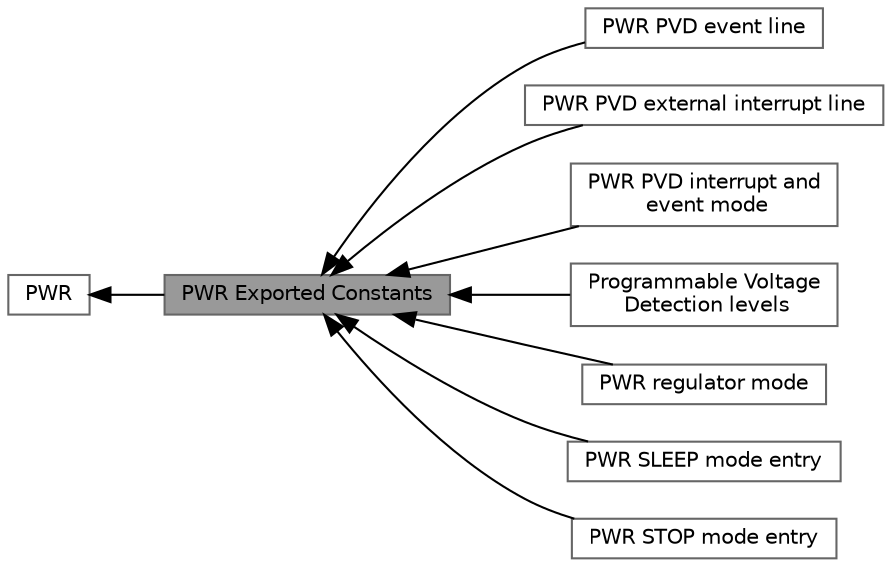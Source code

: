 digraph "PWR Exported Constants"
{
 // LATEX_PDF_SIZE
  bgcolor="transparent";
  edge [fontname=Helvetica,fontsize=10,labelfontname=Helvetica,labelfontsize=10];
  node [fontname=Helvetica,fontsize=10,shape=box,height=0.2,width=0.4];
  rankdir=LR;
  Node2 [id="Node000002",label="PWR",height=0.2,width=0.4,color="grey40", fillcolor="white", style="filled",URL="$group___p_w_r.html",tooltip="PWR HAL module driver"];
  Node1 [id="Node000001",label="PWR Exported Constants",height=0.2,width=0.4,color="gray40", fillcolor="grey60", style="filled", fontcolor="black",tooltip=" "];
  Node9 [id="Node000009",label="PWR PVD event line",height=0.2,width=0.4,color="grey40", fillcolor="white", style="filled",URL="$group___p_w_r___p_v_d___e_v_e_n_t___l_i_n_e.html",tooltip=" "];
  Node8 [id="Node000008",label="PWR PVD external interrupt line",height=0.2,width=0.4,color="grey40", fillcolor="white", style="filled",URL="$group___p_w_r___p_v_d___e_x_t_i___l_i_n_e.html",tooltip=" "];
  Node4 [id="Node000004",label="PWR PVD interrupt and\l event mode",height=0.2,width=0.4,color="grey40", fillcolor="white", style="filled",URL="$group___p_w_r___p_v_d___mode.html",tooltip=" "];
  Node3 [id="Node000003",label="Programmable Voltage\l Detection levels",height=0.2,width=0.4,color="grey40", fillcolor="white", style="filled",URL="$group___p_w_r___p_v_d__detection__level.html",tooltip=" "];
  Node5 [id="Node000005",label="PWR regulator mode",height=0.2,width=0.4,color="grey40", fillcolor="white", style="filled",URL="$group___p_w_r___regulator__state__in___s_l_e_e_p___s_t_o_p__mode.html",tooltip=" "];
  Node6 [id="Node000006",label="PWR SLEEP mode entry",height=0.2,width=0.4,color="grey40", fillcolor="white", style="filled",URL="$group___p_w_r___s_l_e_e_p__mode__entry.html",tooltip=" "];
  Node7 [id="Node000007",label="PWR STOP mode entry",height=0.2,width=0.4,color="grey40", fillcolor="white", style="filled",URL="$group___p_w_r___s_t_o_p__mode__entry.html",tooltip=" "];
  Node2->Node1 [shape=plaintext, dir="back", style="solid"];
  Node1->Node3 [shape=plaintext, dir="back", style="solid"];
  Node1->Node4 [shape=plaintext, dir="back", style="solid"];
  Node1->Node5 [shape=plaintext, dir="back", style="solid"];
  Node1->Node6 [shape=plaintext, dir="back", style="solid"];
  Node1->Node7 [shape=plaintext, dir="back", style="solid"];
  Node1->Node8 [shape=plaintext, dir="back", style="solid"];
  Node1->Node9 [shape=plaintext, dir="back", style="solid"];
}
